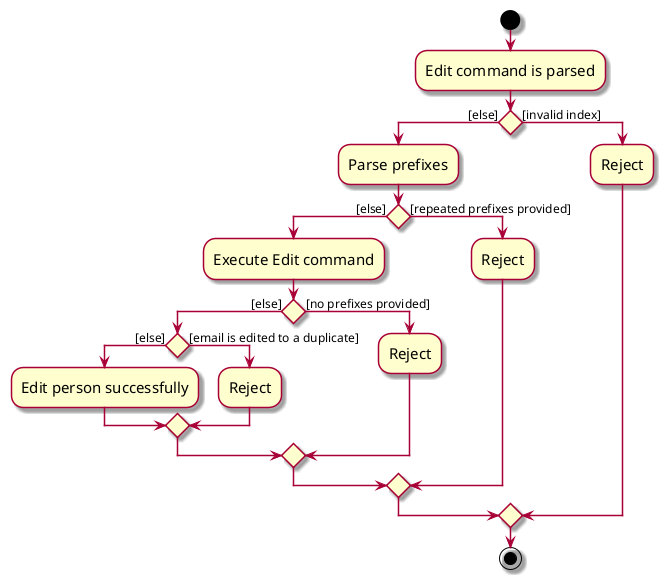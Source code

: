 @startuml
skin rose
skinparam ActivityFontSize 15
skinparam ArrowFontSize 12

start
:Edit command is parsed;

if () then ([else])
  :Parse prefixes;
  if () then ([else])
    :Execute Edit command;
    if () is ([else]) then
      if () is ([else]) then
        :Edit person successfully;
      else ([email is edited to a duplicate])
        :Reject;
      endif
    else ([no prefixes provided])
      :Reject;
    endif
  else ([repeated prefixes provided])
    :Reject;
  endif
else ([invalid index])
  :Reject;
endif;
stop
@enduml
